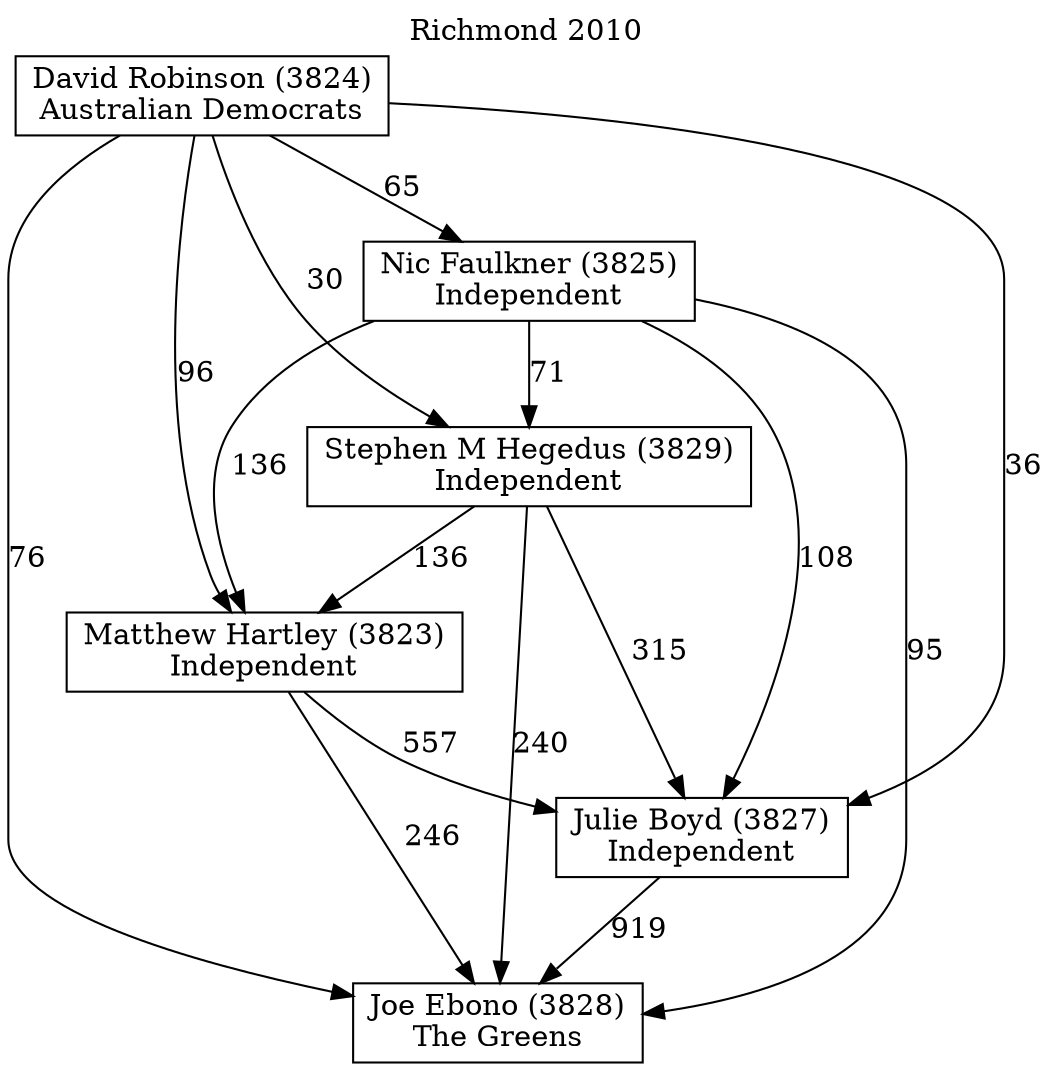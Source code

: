 // House preference flow
digraph "Joe Ebono (3828)_Richmond_2010" {
	graph [label="Richmond 2010" labelloc=t mclimit=10]
	node [shape=box]
	"Joe Ebono (3828)" [label="Joe Ebono (3828)
The Greens"]
	"Julie Boyd (3827)" [label="Julie Boyd (3827)
Independent"]
	"Matthew Hartley (3823)" [label="Matthew Hartley (3823)
Independent"]
	"Stephen M Hegedus (3829)" [label="Stephen M Hegedus (3829)
Independent"]
	"Nic Faulkner (3825)" [label="Nic Faulkner (3825)
Independent"]
	"David Robinson (3824)" [label="David Robinson (3824)
Australian Democrats"]
	"Joe Ebono (3828)" [label="Joe Ebono (3828)
The Greens"]
	"Matthew Hartley (3823)" [label="Matthew Hartley (3823)
Independent"]
	"Stephen M Hegedus (3829)" [label="Stephen M Hegedus (3829)
Independent"]
	"Nic Faulkner (3825)" [label="Nic Faulkner (3825)
Independent"]
	"David Robinson (3824)" [label="David Robinson (3824)
Australian Democrats"]
	"Joe Ebono (3828)" [label="Joe Ebono (3828)
The Greens"]
	"Stephen M Hegedus (3829)" [label="Stephen M Hegedus (3829)
Independent"]
	"Nic Faulkner (3825)" [label="Nic Faulkner (3825)
Independent"]
	"David Robinson (3824)" [label="David Robinson (3824)
Australian Democrats"]
	"Joe Ebono (3828)" [label="Joe Ebono (3828)
The Greens"]
	"Nic Faulkner (3825)" [label="Nic Faulkner (3825)
Independent"]
	"David Robinson (3824)" [label="David Robinson (3824)
Australian Democrats"]
	"Joe Ebono (3828)" [label="Joe Ebono (3828)
The Greens"]
	"David Robinson (3824)" [label="David Robinson (3824)
Australian Democrats"]
	"David Robinson (3824)" [label="David Robinson (3824)
Australian Democrats"]
	"Nic Faulkner (3825)" [label="Nic Faulkner (3825)
Independent"]
	"David Robinson (3824)" [label="David Robinson (3824)
Australian Democrats"]
	"David Robinson (3824)" [label="David Robinson (3824)
Australian Democrats"]
	"Stephen M Hegedus (3829)" [label="Stephen M Hegedus (3829)
Independent"]
	"Nic Faulkner (3825)" [label="Nic Faulkner (3825)
Independent"]
	"David Robinson (3824)" [label="David Robinson (3824)
Australian Democrats"]
	"Stephen M Hegedus (3829)" [label="Stephen M Hegedus (3829)
Independent"]
	"David Robinson (3824)" [label="David Robinson (3824)
Australian Democrats"]
	"David Robinson (3824)" [label="David Robinson (3824)
Australian Democrats"]
	"Nic Faulkner (3825)" [label="Nic Faulkner (3825)
Independent"]
	"David Robinson (3824)" [label="David Robinson (3824)
Australian Democrats"]
	"David Robinson (3824)" [label="David Robinson (3824)
Australian Democrats"]
	"Matthew Hartley (3823)" [label="Matthew Hartley (3823)
Independent"]
	"Stephen M Hegedus (3829)" [label="Stephen M Hegedus (3829)
Independent"]
	"Nic Faulkner (3825)" [label="Nic Faulkner (3825)
Independent"]
	"David Robinson (3824)" [label="David Robinson (3824)
Australian Democrats"]
	"Matthew Hartley (3823)" [label="Matthew Hartley (3823)
Independent"]
	"Nic Faulkner (3825)" [label="Nic Faulkner (3825)
Independent"]
	"David Robinson (3824)" [label="David Robinson (3824)
Australian Democrats"]
	"Matthew Hartley (3823)" [label="Matthew Hartley (3823)
Independent"]
	"David Robinson (3824)" [label="David Robinson (3824)
Australian Democrats"]
	"David Robinson (3824)" [label="David Robinson (3824)
Australian Democrats"]
	"Nic Faulkner (3825)" [label="Nic Faulkner (3825)
Independent"]
	"David Robinson (3824)" [label="David Robinson (3824)
Australian Democrats"]
	"David Robinson (3824)" [label="David Robinson (3824)
Australian Democrats"]
	"Stephen M Hegedus (3829)" [label="Stephen M Hegedus (3829)
Independent"]
	"Nic Faulkner (3825)" [label="Nic Faulkner (3825)
Independent"]
	"David Robinson (3824)" [label="David Robinson (3824)
Australian Democrats"]
	"Stephen M Hegedus (3829)" [label="Stephen M Hegedus (3829)
Independent"]
	"David Robinson (3824)" [label="David Robinson (3824)
Australian Democrats"]
	"David Robinson (3824)" [label="David Robinson (3824)
Australian Democrats"]
	"Nic Faulkner (3825)" [label="Nic Faulkner (3825)
Independent"]
	"David Robinson (3824)" [label="David Robinson (3824)
Australian Democrats"]
	"David Robinson (3824)" [label="David Robinson (3824)
Australian Democrats"]
	"Julie Boyd (3827)" [label="Julie Boyd (3827)
Independent"]
	"Matthew Hartley (3823)" [label="Matthew Hartley (3823)
Independent"]
	"Stephen M Hegedus (3829)" [label="Stephen M Hegedus (3829)
Independent"]
	"Nic Faulkner (3825)" [label="Nic Faulkner (3825)
Independent"]
	"David Robinson (3824)" [label="David Robinson (3824)
Australian Democrats"]
	"Julie Boyd (3827)" [label="Julie Boyd (3827)
Independent"]
	"Stephen M Hegedus (3829)" [label="Stephen M Hegedus (3829)
Independent"]
	"Nic Faulkner (3825)" [label="Nic Faulkner (3825)
Independent"]
	"David Robinson (3824)" [label="David Robinson (3824)
Australian Democrats"]
	"Julie Boyd (3827)" [label="Julie Boyd (3827)
Independent"]
	"Nic Faulkner (3825)" [label="Nic Faulkner (3825)
Independent"]
	"David Robinson (3824)" [label="David Robinson (3824)
Australian Democrats"]
	"Julie Boyd (3827)" [label="Julie Boyd (3827)
Independent"]
	"David Robinson (3824)" [label="David Robinson (3824)
Australian Democrats"]
	"David Robinson (3824)" [label="David Robinson (3824)
Australian Democrats"]
	"Nic Faulkner (3825)" [label="Nic Faulkner (3825)
Independent"]
	"David Robinson (3824)" [label="David Robinson (3824)
Australian Democrats"]
	"David Robinson (3824)" [label="David Robinson (3824)
Australian Democrats"]
	"Stephen M Hegedus (3829)" [label="Stephen M Hegedus (3829)
Independent"]
	"Nic Faulkner (3825)" [label="Nic Faulkner (3825)
Independent"]
	"David Robinson (3824)" [label="David Robinson (3824)
Australian Democrats"]
	"Stephen M Hegedus (3829)" [label="Stephen M Hegedus (3829)
Independent"]
	"David Robinson (3824)" [label="David Robinson (3824)
Australian Democrats"]
	"David Robinson (3824)" [label="David Robinson (3824)
Australian Democrats"]
	"Nic Faulkner (3825)" [label="Nic Faulkner (3825)
Independent"]
	"David Robinson (3824)" [label="David Robinson (3824)
Australian Democrats"]
	"David Robinson (3824)" [label="David Robinson (3824)
Australian Democrats"]
	"Matthew Hartley (3823)" [label="Matthew Hartley (3823)
Independent"]
	"Stephen M Hegedus (3829)" [label="Stephen M Hegedus (3829)
Independent"]
	"Nic Faulkner (3825)" [label="Nic Faulkner (3825)
Independent"]
	"David Robinson (3824)" [label="David Robinson (3824)
Australian Democrats"]
	"Matthew Hartley (3823)" [label="Matthew Hartley (3823)
Independent"]
	"Nic Faulkner (3825)" [label="Nic Faulkner (3825)
Independent"]
	"David Robinson (3824)" [label="David Robinson (3824)
Australian Democrats"]
	"Matthew Hartley (3823)" [label="Matthew Hartley (3823)
Independent"]
	"David Robinson (3824)" [label="David Robinson (3824)
Australian Democrats"]
	"David Robinson (3824)" [label="David Robinson (3824)
Australian Democrats"]
	"Nic Faulkner (3825)" [label="Nic Faulkner (3825)
Independent"]
	"David Robinson (3824)" [label="David Robinson (3824)
Australian Democrats"]
	"David Robinson (3824)" [label="David Robinson (3824)
Australian Democrats"]
	"Stephen M Hegedus (3829)" [label="Stephen M Hegedus (3829)
Independent"]
	"Nic Faulkner (3825)" [label="Nic Faulkner (3825)
Independent"]
	"David Robinson (3824)" [label="David Robinson (3824)
Australian Democrats"]
	"Stephen M Hegedus (3829)" [label="Stephen M Hegedus (3829)
Independent"]
	"David Robinson (3824)" [label="David Robinson (3824)
Australian Democrats"]
	"David Robinson (3824)" [label="David Robinson (3824)
Australian Democrats"]
	"Nic Faulkner (3825)" [label="Nic Faulkner (3825)
Independent"]
	"David Robinson (3824)" [label="David Robinson (3824)
Australian Democrats"]
	"David Robinson (3824)" [label="David Robinson (3824)
Australian Democrats"]
	"Julie Boyd (3827)" -> "Joe Ebono (3828)" [label=919]
	"Matthew Hartley (3823)" -> "Julie Boyd (3827)" [label=557]
	"Stephen M Hegedus (3829)" -> "Matthew Hartley (3823)" [label=136]
	"Nic Faulkner (3825)" -> "Stephen M Hegedus (3829)" [label=71]
	"David Robinson (3824)" -> "Nic Faulkner (3825)" [label=65]
	"Matthew Hartley (3823)" -> "Joe Ebono (3828)" [label=246]
	"Stephen M Hegedus (3829)" -> "Joe Ebono (3828)" [label=240]
	"Nic Faulkner (3825)" -> "Joe Ebono (3828)" [label=95]
	"David Robinson (3824)" -> "Joe Ebono (3828)" [label=76]
	"David Robinson (3824)" -> "Stephen M Hegedus (3829)" [label=30]
	"Nic Faulkner (3825)" -> "Matthew Hartley (3823)" [label=136]
	"David Robinson (3824)" -> "Matthew Hartley (3823)" [label=96]
	"Stephen M Hegedus (3829)" -> "Julie Boyd (3827)" [label=315]
	"Nic Faulkner (3825)" -> "Julie Boyd (3827)" [label=108]
	"David Robinson (3824)" -> "Julie Boyd (3827)" [label=36]
}
